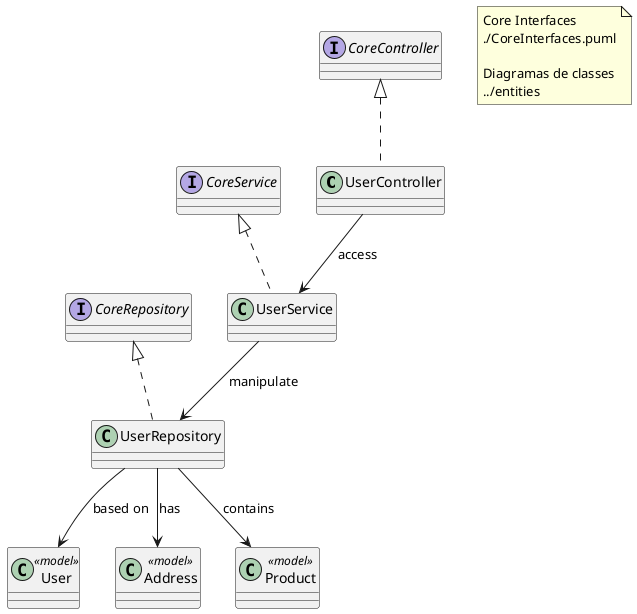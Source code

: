@startuml

class UserController implements CoreController {}
class UserService implements CoreService {}
class UserRepository implements CoreRepository {}

class User <<model>> {}
class Address <<model>> {}
class Product <<model>> {}

' Relationships
UserController --> UserService : access
UserService --> UserRepository : manipulate
UserRepository --> User : based on
UserRepository --> Address : has
UserRepository --> Product : contains

note as N1
Core Interfaces
./CoreInterfaces.puml

Diagramas de classes
../entities
end note

@enduml